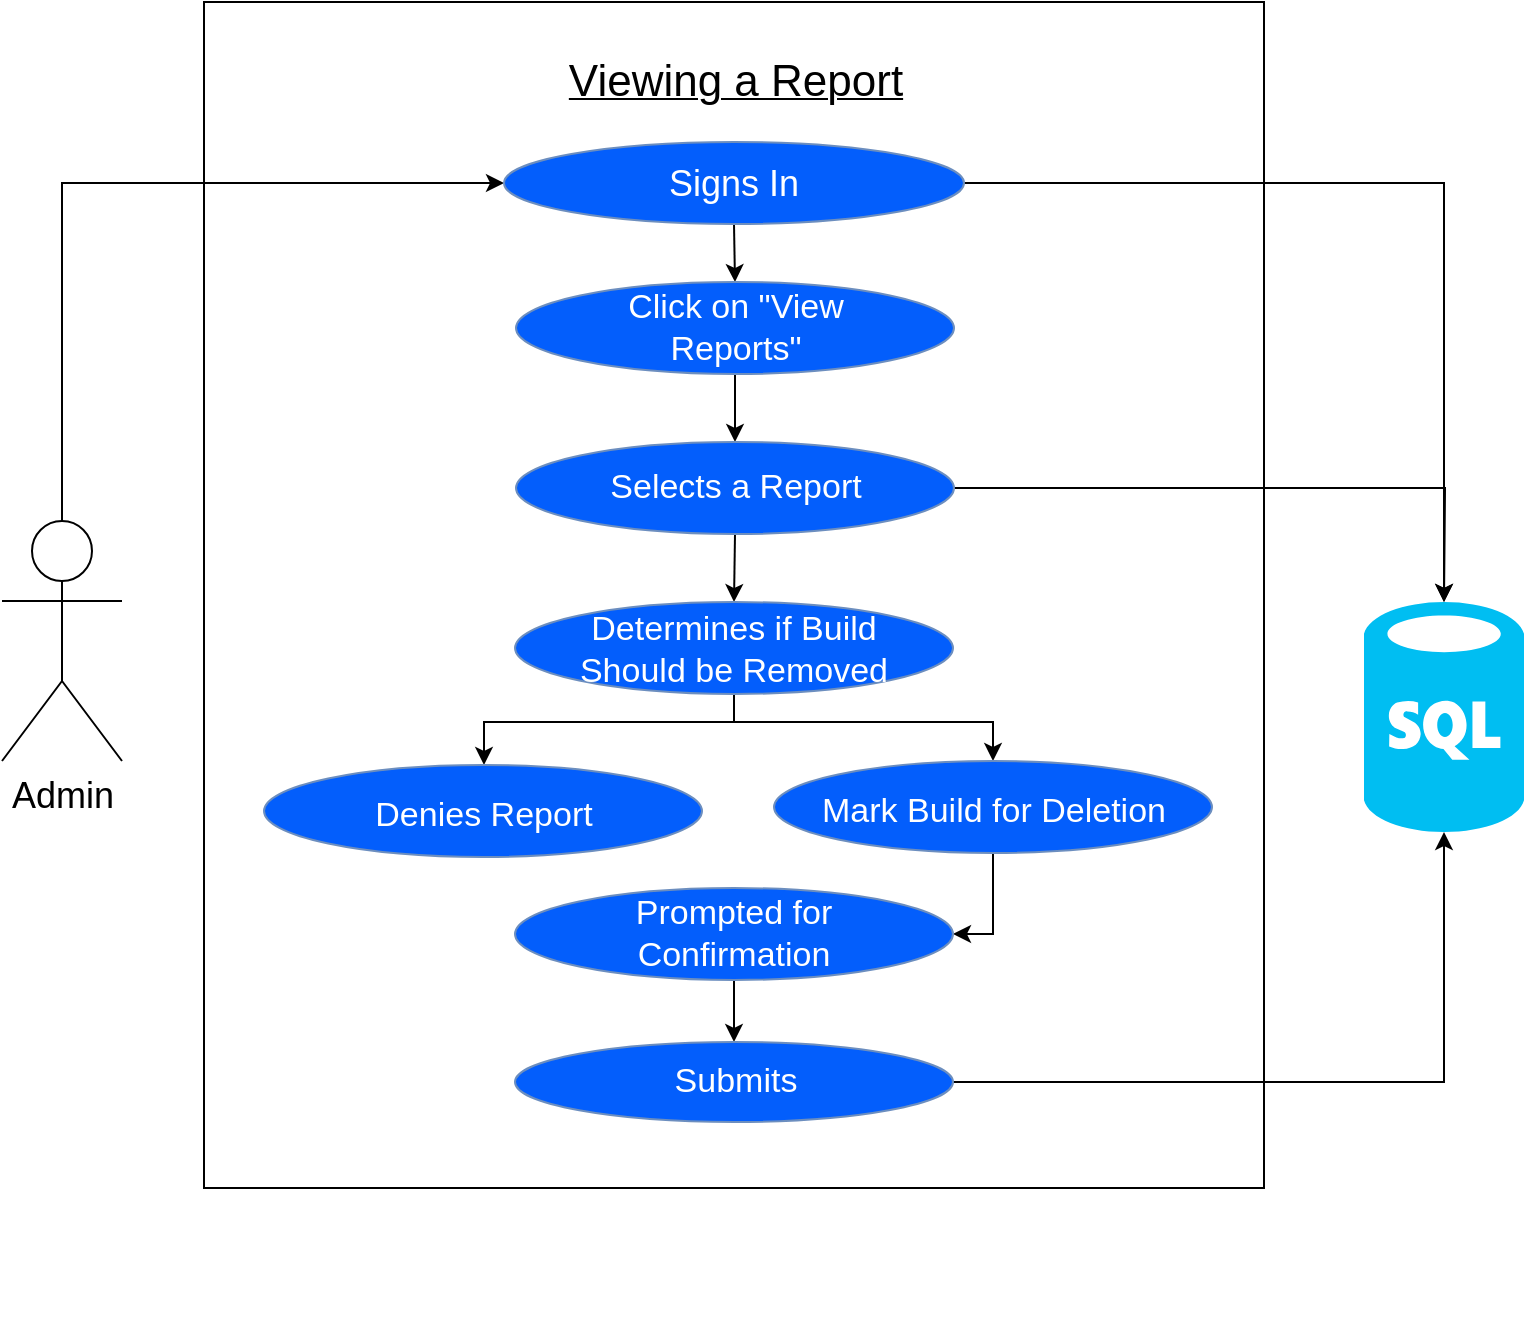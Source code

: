 <mxfile version="12.1.8" type="device" pages="1"><diagram id="uhpHyaAl4oxTMNwRNwRM" name="Page-1"><mxGraphModel dx="1408" dy="755" grid="1" gridSize="10" guides="1" tooltips="1" connect="1" arrows="1" fold="1" page="1" pageScale="1" pageWidth="850" pageHeight="1100" math="0" shadow="0"><root><mxCell id="0"/><mxCell id="1" parent="0"/><mxCell id="EYYUqmQ04hXDHK7EDDQL-3" value="" style="rounded=0;whiteSpace=wrap;html=1;" parent="1" vertex="1"><mxGeometry x="140" y="180" width="530" height="593" as="geometry"/></mxCell><mxCell id="XeBr8T3tzhv33q_0OEZW-3" style="edgeStyle=orthogonalEdgeStyle;rounded=0;orthogonalLoop=1;jettySize=auto;html=1;exitX=0.5;exitY=0;exitDx=0;exitDy=0;exitPerimeter=0;entryX=0;entryY=0.5;entryDx=0;entryDy=0;" parent="1" source="EYYUqmQ04hXDHK7EDDQL-4" target="EYYUqmQ04hXDHK7EDDQL-9" edge="1"><mxGeometry relative="1" as="geometry"/></mxCell><mxCell id="EYYUqmQ04hXDHK7EDDQL-4" value="&lt;div style=&quot;font-size: 18px&quot;&gt;&lt;font style=&quot;font-size: 18px&quot;&gt;Admin&lt;/font&gt;&lt;/div&gt;" style="shape=umlActor;verticalLabelPosition=bottom;labelBackgroundColor=#ffffff;verticalAlign=top;html=1;outlineConnect=0;" parent="1" vertex="1"><mxGeometry x="39" y="439.5" width="60" height="120" as="geometry"/></mxCell><mxCell id="EYYUqmQ04hXDHK7EDDQL-8" value="&lt;u&gt;&lt;font style=&quot;font-size: 22px&quot;&gt;Viewing a Report&lt;br&gt;&lt;/font&gt;&lt;/u&gt;" style="text;html=1;strokeColor=none;fillColor=none;align=center;verticalAlign=middle;whiteSpace=wrap;rounded=0;" parent="1" vertex="1"><mxGeometry x="302.5" y="200" width="206" height="40" as="geometry"/></mxCell><mxCell id="XeBr8T3tzhv33q_0OEZW-11" style="edgeStyle=orthogonalEdgeStyle;rounded=0;orthogonalLoop=1;jettySize=auto;html=1;exitX=1;exitY=0.5;exitDx=0;exitDy=0;entryX=0.5;entryY=0;entryDx=0;entryDy=0;entryPerimeter=0;" parent="1" source="EYYUqmQ04hXDHK7EDDQL-9" target="XeBr8T3tzhv33q_0OEZW-2" edge="1"><mxGeometry relative="1" as="geometry"/></mxCell><mxCell id="XeBr8T3tzhv33q_0OEZW-32" style="edgeStyle=orthogonalEdgeStyle;rounded=0;orthogonalLoop=1;jettySize=auto;html=1;exitX=0.5;exitY=1;exitDx=0;exitDy=0;entryX=0.5;entryY=0;entryDx=0;entryDy=0;" parent="1" source="EYYUqmQ04hXDHK7EDDQL-9" target="XeBr8T3tzhv33q_0OEZW-9" edge="1"><mxGeometry relative="1" as="geometry"/></mxCell><mxCell id="EYYUqmQ04hXDHK7EDDQL-9" value="" style="ellipse;whiteSpace=wrap;html=1;fillColor=#035EFC;strokeColor=#6c8ebf;" parent="1" vertex="1"><mxGeometry x="290" y="250" width="230" height="41" as="geometry"/></mxCell><mxCell id="EYYUqmQ04hXDHK7EDDQL-14" value="&lt;font style=&quot;font-size: 18px&quot; color=&quot;#FFFFFF&quot;&gt;Signs In&lt;br&gt;&lt;/font&gt;" style="text;html=1;strokeColor=none;fillColor=none;align=center;verticalAlign=middle;whiteSpace=wrap;rounded=0;" parent="1" vertex="1"><mxGeometry x="365" y="255.5" width="80" height="30" as="geometry"/></mxCell><mxCell id="XeBr8T3tzhv33q_0OEZW-2" value="" style="verticalLabelPosition=bottom;html=1;verticalAlign=top;align=center;strokeColor=none;fillColor=#00BEF2;shape=mxgraph.azure.sql_database;" parent="1" vertex="1"><mxGeometry x="720" y="480" width="80" height="115" as="geometry"/></mxCell><mxCell id="XeBr8T3tzhv33q_0OEZW-33" style="edgeStyle=orthogonalEdgeStyle;rounded=0;orthogonalLoop=1;jettySize=auto;html=1;exitX=0.5;exitY=1;exitDx=0;exitDy=0;entryX=0.5;entryY=0;entryDx=0;entryDy=0;" parent="1" source="XeBr8T3tzhv33q_0OEZW-9" target="XeBr8T3tzhv33q_0OEZW-12" edge="1"><mxGeometry relative="1" as="geometry"/></mxCell><mxCell id="XeBr8T3tzhv33q_0OEZW-9" value="" style="ellipse;whiteSpace=wrap;html=1;fillColor=#035EFC;strokeColor=#6c8ebf;" parent="1" vertex="1"><mxGeometry x="296" y="320" width="219" height="46" as="geometry"/></mxCell><mxCell id="XeBr8T3tzhv33q_0OEZW-10" value="&lt;font style=&quot;font-size: 17px&quot; color=&quot;#FFFFFF&quot;&gt;Click on &quot;View Reports&quot;&lt;br&gt;&lt;/font&gt;" style="text;html=1;strokeColor=none;fillColor=none;align=center;verticalAlign=middle;whiteSpace=wrap;rounded=0;" parent="1" vertex="1"><mxGeometry x="315.5" y="328" width="180" height="30" as="geometry"/></mxCell><mxCell id="XeBr8T3tzhv33q_0OEZW-36" style="edgeStyle=orthogonalEdgeStyle;rounded=0;orthogonalLoop=1;jettySize=auto;html=1;exitX=0.5;exitY=1;exitDx=0;exitDy=0;entryX=0.5;entryY=0;entryDx=0;entryDy=0;" parent="1" source="XeBr8T3tzhv33q_0OEZW-12" target="XeBr8T3tzhv33q_0OEZW-14" edge="1"><mxGeometry relative="1" as="geometry"/></mxCell><mxCell id="XeBr8T3tzhv33q_0OEZW-55" style="edgeStyle=orthogonalEdgeStyle;rounded=0;orthogonalLoop=1;jettySize=auto;html=1;exitX=1;exitY=0.5;exitDx=0;exitDy=0;" parent="1" source="XeBr8T3tzhv33q_0OEZW-12" edge="1"><mxGeometry relative="1" as="geometry"><mxPoint x="760" y="480" as="targetPoint"/></mxGeometry></mxCell><mxCell id="XeBr8T3tzhv33q_0OEZW-12" value="" style="ellipse;whiteSpace=wrap;html=1;fillColor=#035EFC;strokeColor=#6c8ebf;" parent="1" vertex="1"><mxGeometry x="296" y="400" width="219" height="46" as="geometry"/></mxCell><mxCell id="XeBr8T3tzhv33q_0OEZW-13" value="&lt;font style=&quot;font-size: 17px&quot; color=&quot;#FFFFFF&quot;&gt;Selects a Report&lt;br&gt;&lt;/font&gt;" style="text;html=1;strokeColor=none;fillColor=none;align=center;verticalAlign=middle;whiteSpace=wrap;rounded=0;" parent="1" vertex="1"><mxGeometry x="315.5" y="408" width="180" height="30" as="geometry"/></mxCell><mxCell id="XeBr8T3tzhv33q_0OEZW-37" style="edgeStyle=orthogonalEdgeStyle;rounded=0;orthogonalLoop=1;jettySize=auto;html=1;exitX=0.5;exitY=1;exitDx=0;exitDy=0;entryX=0.5;entryY=0;entryDx=0;entryDy=0;" parent="1" source="XeBr8T3tzhv33q_0OEZW-14" target="XeBr8T3tzhv33q_0OEZW-16" edge="1"><mxGeometry relative="1" as="geometry"><Array as="points"><mxPoint x="405" y="540"/><mxPoint x="535" y="540"/></Array></mxGeometry></mxCell><mxCell id="-OBDabd9W8MKCdkcNQ_B-4" style="edgeStyle=orthogonalEdgeStyle;rounded=0;orthogonalLoop=1;jettySize=auto;html=1;exitX=0.5;exitY=1;exitDx=0;exitDy=0;" edge="1" parent="1" source="XeBr8T3tzhv33q_0OEZW-14" target="-OBDabd9W8MKCdkcNQ_B-2"><mxGeometry relative="1" as="geometry"><Array as="points"><mxPoint x="405" y="540"/><mxPoint x="280" y="540"/></Array></mxGeometry></mxCell><mxCell id="XeBr8T3tzhv33q_0OEZW-14" value="" style="ellipse;whiteSpace=wrap;html=1;fillColor=#035EFC;strokeColor=#6c8ebf;" parent="1" vertex="1"><mxGeometry x="295.5" y="480" width="219" height="46" as="geometry"/></mxCell><mxCell id="XeBr8T3tzhv33q_0OEZW-15" value="&lt;font style=&quot;font-size: 17px&quot; color=&quot;#FFFFFF&quot;&gt;Determines if Build Should be Removed&lt;br&gt;&lt;/font&gt;" style="text;html=1;strokeColor=none;fillColor=none;align=center;verticalAlign=middle;whiteSpace=wrap;rounded=0;" parent="1" vertex="1"><mxGeometry x="315" y="489" width="180" height="30" as="geometry"/></mxCell><mxCell id="-OBDabd9W8MKCdkcNQ_B-1" style="edgeStyle=orthogonalEdgeStyle;rounded=0;orthogonalLoop=1;jettySize=auto;html=1;exitX=0.5;exitY=1;exitDx=0;exitDy=0;entryX=1;entryY=0.5;entryDx=0;entryDy=0;" edge="1" parent="1" source="XeBr8T3tzhv33q_0OEZW-16" target="XeBr8T3tzhv33q_0OEZW-28"><mxGeometry relative="1" as="geometry"/></mxCell><mxCell id="XeBr8T3tzhv33q_0OEZW-16" value="" style="ellipse;whiteSpace=wrap;html=1;fillColor=#035EFC;strokeColor=#6c8ebf;" parent="1" vertex="1"><mxGeometry x="425" y="559.5" width="219" height="46" as="geometry"/></mxCell><mxCell id="XeBr8T3tzhv33q_0OEZW-17" value="&lt;font style=&quot;font-size: 17px&quot; color=&quot;#FFFFFF&quot;&gt;Mark Build for Deletion&lt;br&gt;&lt;/font&gt;" style="text;html=1;strokeColor=none;fillColor=none;align=center;verticalAlign=middle;whiteSpace=wrap;rounded=0;" parent="1" vertex="1"><mxGeometry x="444.5" y="569.5" width="180" height="30" as="geometry"/></mxCell><mxCell id="XeBr8T3tzhv33q_0OEZW-39" style="edgeStyle=orthogonalEdgeStyle;rounded=0;orthogonalLoop=1;jettySize=auto;html=1;exitX=0.5;exitY=1;exitDx=0;exitDy=0;entryX=0.5;entryY=0;entryDx=0;entryDy=0;" parent="1" edge="1"><mxGeometry relative="1" as="geometry"><mxPoint x="405" y="669" as="sourcePoint"/></mxGeometry></mxCell><mxCell id="XeBr8T3tzhv33q_0OEZW-49" style="edgeStyle=orthogonalEdgeStyle;rounded=0;orthogonalLoop=1;jettySize=auto;html=1;exitX=0.5;exitY=1;exitDx=0;exitDy=0;entryX=0.5;entryY=0;entryDx=0;entryDy=0;" parent="1" edge="1"><mxGeometry relative="1" as="geometry"><mxPoint x="405" y="746" as="sourcePoint"/></mxGeometry></mxCell><mxCell id="XeBr8T3tzhv33q_0OEZW-48" style="edgeStyle=orthogonalEdgeStyle;rounded=0;orthogonalLoop=1;jettySize=auto;html=1;exitX=0.5;exitY=1;exitDx=0;exitDy=0;entryX=0.5;entryY=0;entryDx=0;entryDy=0;" parent="1" edge="1"><mxGeometry relative="1" as="geometry"><mxPoint x="405" y="816" as="sourcePoint"/></mxGeometry></mxCell><mxCell id="XeBr8T3tzhv33q_0OEZW-45" style="edgeStyle=orthogonalEdgeStyle;rounded=0;orthogonalLoop=1;jettySize=auto;html=1;exitX=0.5;exitY=1;exitDx=0;exitDy=0;entryX=0.5;entryY=0;entryDx=0;entryDy=0;" parent="1" source="XeBr8T3tzhv33q_0OEZW-28" target="XeBr8T3tzhv33q_0OEZW-30" edge="1"><mxGeometry relative="1" as="geometry"/></mxCell><mxCell id="XeBr8T3tzhv33q_0OEZW-28" value="" style="ellipse;whiteSpace=wrap;html=1;fillColor=#035EFC;strokeColor=#6c8ebf;" parent="1" vertex="1"><mxGeometry x="295.5" y="623" width="219" height="46" as="geometry"/></mxCell><mxCell id="XeBr8T3tzhv33q_0OEZW-29" value="&lt;font style=&quot;font-size: 17px&quot; color=&quot;#FFFFFF&quot;&gt;Prompted for Confirmation&lt;br&gt;&lt;/font&gt;" style="text;html=1;strokeColor=none;fillColor=none;align=center;verticalAlign=middle;whiteSpace=wrap;rounded=0;" parent="1" vertex="1"><mxGeometry x="315" y="631" width="180" height="30" as="geometry"/></mxCell><mxCell id="XeBr8T3tzhv33q_0OEZW-52" value="&lt;font style=&quot;font-size: 17px&quot; color=&quot;#FFFFFF&quot;&gt;Prompted for Confirmation&lt;br&gt;&lt;/font&gt;" style="text;html=1;strokeColor=none;fillColor=none;align=center;verticalAlign=middle;whiteSpace=wrap;rounded=0;" parent="1" vertex="1"><mxGeometry x="315" y="808" width="180" height="30" as="geometry"/></mxCell><mxCell id="XeBr8T3tzhv33q_0OEZW-51" style="edgeStyle=orthogonalEdgeStyle;rounded=0;orthogonalLoop=1;jettySize=auto;html=1;exitX=1;exitY=0.5;exitDx=0;exitDy=0;entryX=0.5;entryY=1;entryDx=0;entryDy=0;entryPerimeter=0;" parent="1" source="XeBr8T3tzhv33q_0OEZW-30" target="XeBr8T3tzhv33q_0OEZW-2" edge="1"><mxGeometry relative="1" as="geometry"/></mxCell><mxCell id="XeBr8T3tzhv33q_0OEZW-30" value="" style="ellipse;whiteSpace=wrap;html=1;fillColor=#035EFC;strokeColor=#6c8ebf;" parent="1" vertex="1"><mxGeometry x="295.5" y="700" width="219" height="40" as="geometry"/></mxCell><mxCell id="XeBr8T3tzhv33q_0OEZW-31" value="&lt;font style=&quot;font-size: 17px&quot; color=&quot;#FFFFFF&quot;&gt;Submits&lt;br&gt;&lt;/font&gt;" style="text;html=1;strokeColor=none;fillColor=none;align=center;verticalAlign=middle;whiteSpace=wrap;rounded=0;" parent="1" vertex="1"><mxGeometry x="315.5" y="710" width="180" height="20" as="geometry"/></mxCell><mxCell id="-OBDabd9W8MKCdkcNQ_B-2" value="" style="ellipse;whiteSpace=wrap;html=1;fillColor=#035EFC;strokeColor=#6c8ebf;" vertex="1" parent="1"><mxGeometry x="170" y="561.5" width="219" height="46" as="geometry"/></mxCell><mxCell id="-OBDabd9W8MKCdkcNQ_B-3" value="&lt;font style=&quot;font-size: 17px&quot; color=&quot;#FFFFFF&quot;&gt;Denies Report&lt;br&gt;&lt;/font&gt;" style="text;html=1;strokeColor=none;fillColor=none;align=center;verticalAlign=middle;whiteSpace=wrap;rounded=0;" vertex="1" parent="1"><mxGeometry x="189.5" y="571.5" width="180" height="30" as="geometry"/></mxCell></root></mxGraphModel></diagram></mxfile>